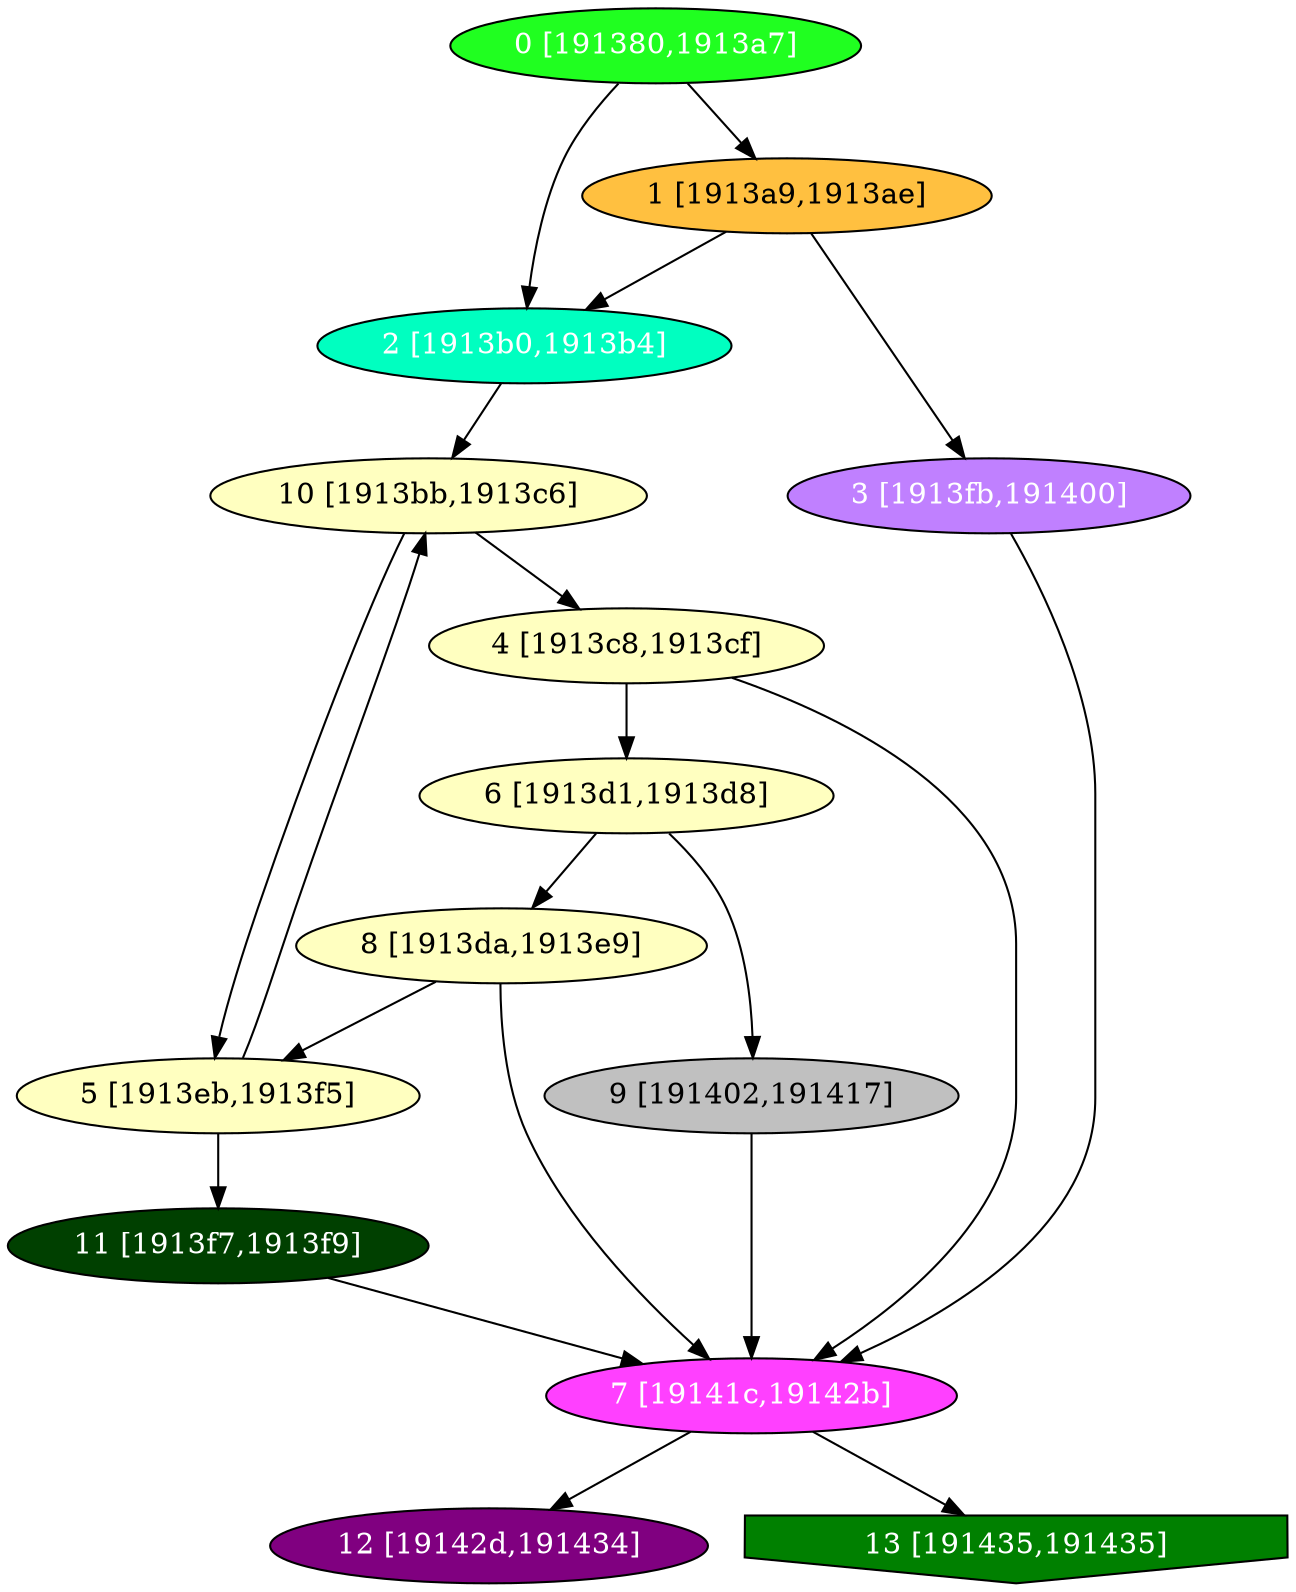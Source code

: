 diGraph libnss3{
	libnss3_0  [style=filled fillcolor="#20FF20" fontcolor="#ffffff" shape=oval label="0 [191380,1913a7]"]
	libnss3_1  [style=filled fillcolor="#FFC040" fontcolor="#000000" shape=oval label="1 [1913a9,1913ae]"]
	libnss3_2  [style=filled fillcolor="#00FFC0" fontcolor="#ffffff" shape=oval label="2 [1913b0,1913b4]"]
	libnss3_3  [style=filled fillcolor="#C080FF" fontcolor="#ffffff" shape=oval label="3 [1913fb,191400]"]
	libnss3_4  [style=filled fillcolor="#FFFFC0" fontcolor="#000000" shape=oval label="4 [1913c8,1913cf]"]
	libnss3_5  [style=filled fillcolor="#FFFFC0" fontcolor="#000000" shape=oval label="5 [1913eb,1913f5]"]
	libnss3_6  [style=filled fillcolor="#FFFFC0" fontcolor="#000000" shape=oval label="6 [1913d1,1913d8]"]
	libnss3_7  [style=filled fillcolor="#FF40FF" fontcolor="#ffffff" shape=oval label="7 [19141c,19142b]"]
	libnss3_8  [style=filled fillcolor="#FFFFC0" fontcolor="#000000" shape=oval label="8 [1913da,1913e9]"]
	libnss3_9  [style=filled fillcolor="#C0C0C0" fontcolor="#000000" shape=oval label="9 [191402,191417]"]
	libnss3_a  [style=filled fillcolor="#FFFFC0" fontcolor="#000000" shape=oval label="10 [1913bb,1913c6]"]
	libnss3_b  [style=filled fillcolor="#004000" fontcolor="#ffffff" shape=oval label="11 [1913f7,1913f9]"]
	libnss3_c  [style=filled fillcolor="#800080" fontcolor="#ffffff" shape=oval label="12 [19142d,191434]"]
	libnss3_d  [style=filled fillcolor="#008000" fontcolor="#ffffff" shape=invhouse label="13 [191435,191435]"]

	libnss3_0 -> libnss3_1
	libnss3_0 -> libnss3_2
	libnss3_1 -> libnss3_2
	libnss3_1 -> libnss3_3
	libnss3_2 -> libnss3_a
	libnss3_3 -> libnss3_7
	libnss3_4 -> libnss3_6
	libnss3_4 -> libnss3_7
	libnss3_5 -> libnss3_a
	libnss3_5 -> libnss3_b
	libnss3_6 -> libnss3_8
	libnss3_6 -> libnss3_9
	libnss3_7 -> libnss3_c
	libnss3_7 -> libnss3_d
	libnss3_8 -> libnss3_5
	libnss3_8 -> libnss3_7
	libnss3_9 -> libnss3_7
	libnss3_a -> libnss3_4
	libnss3_a -> libnss3_5
	libnss3_b -> libnss3_7
}